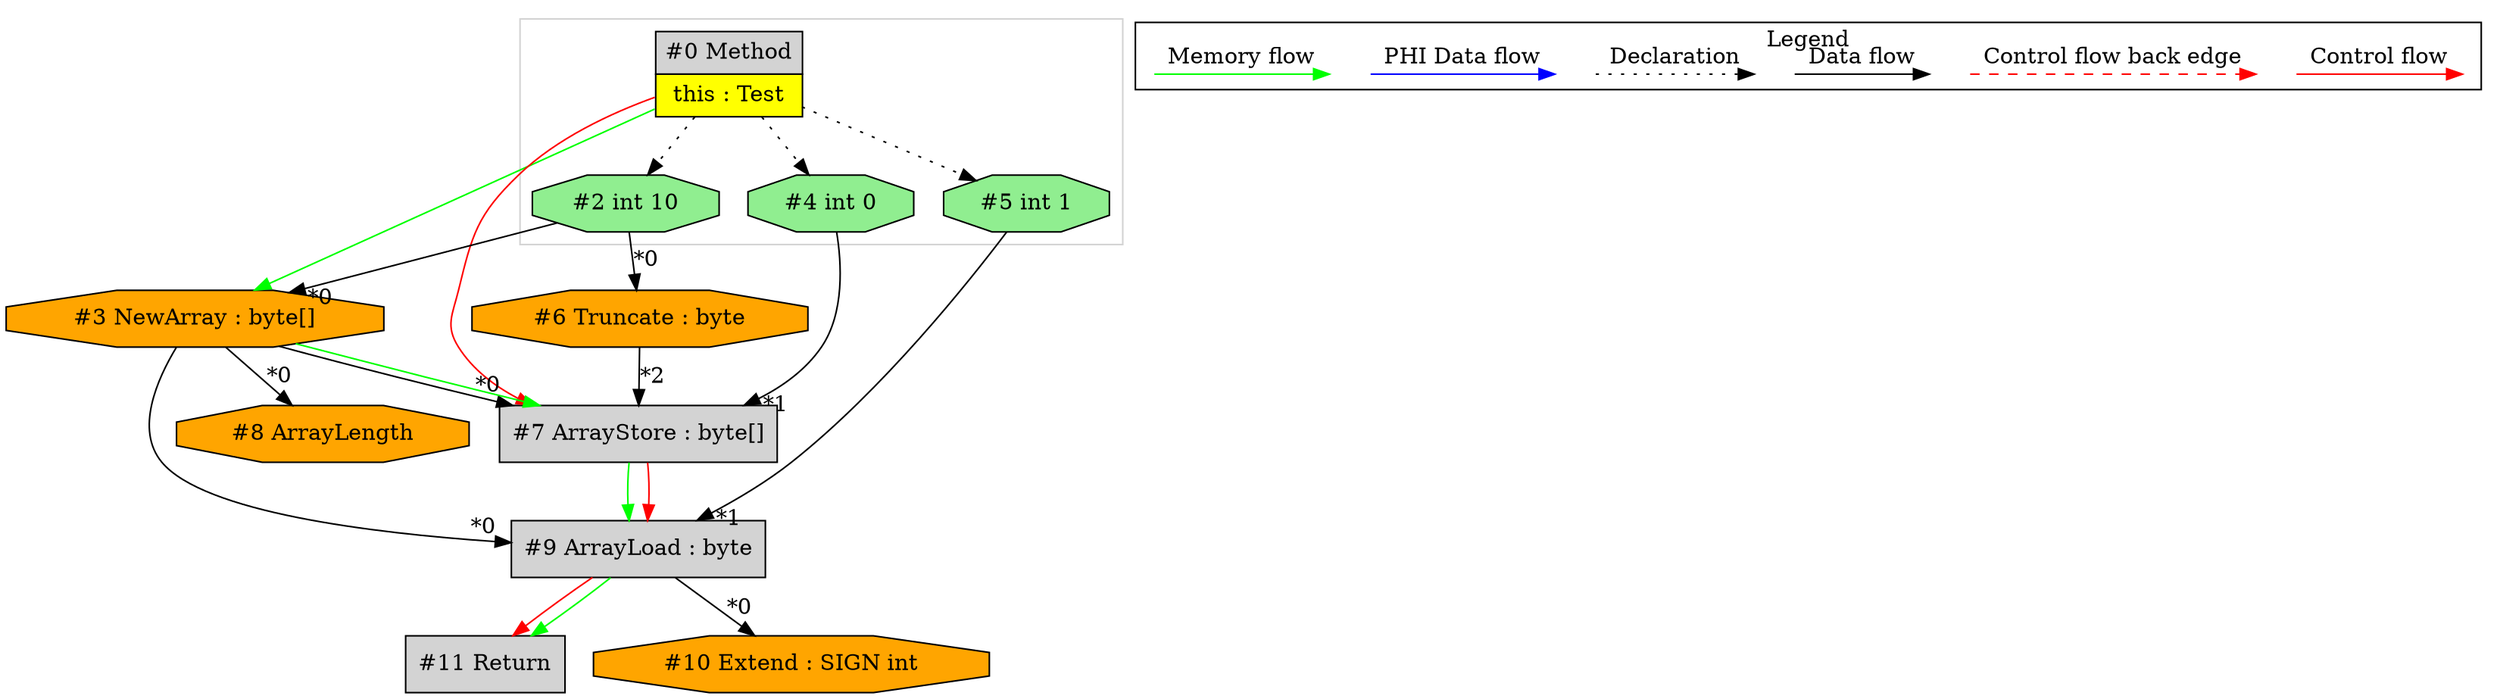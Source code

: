 digraph {
 ordering="in";
 node0[margin="0", label=<<table border="0" cellborder="1" cellspacing="0" cellpadding="5"><tr><td colspan="1">#0 Method</td></tr><tr><td port="prj1" bgcolor="yellow">this : Test</td></tr></table>>,shape=none, fillcolor=lightgrey, style=filled];
 node5[label="#5 int 1",shape=octagon, fillcolor=lightgreen, style=filled];
 node0 -> node5[style=dotted];
 node9[label="#9 ArrayLoad : byte",shape=box, fillcolor=lightgrey, style=filled];
 node3 -> node9[headlabel="*0", labeldistance=2];
 node5 -> node9[headlabel="*1", labeldistance=2];
 node7 -> node9[labeldistance=2, color=green, constraint=false];
 node7 -> node9[labeldistance=2, color=red, fontcolor=red];
 node7[label="#7 ArrayStore : byte[]",shape=box, fillcolor=lightgrey, style=filled];
 node3 -> node7[headlabel="*0", labeldistance=2];
 node4 -> node7[headlabel="*1", labeldistance=2];
 node6 -> node7[headlabel="*2", labeldistance=2];
 node3 -> node7[labeldistance=2, color=green, constraint=false];
 node0 -> node7[labeldistance=2, color=red, fontcolor=red];
 node3[label="#3 NewArray : byte[]",shape=octagon, fillcolor=orange, style=filled];
 node2 -> node3[headlabel="*0", labeldistance=2];
 node0 -> node3[labeldistance=2, color=green, constraint=false];
 node2[label="#2 int 10",shape=octagon, fillcolor=lightgreen, style=filled];
 node0 -> node2[style=dotted];
 node6[label="#6 Truncate : byte",shape=octagon, fillcolor=orange, style=filled];
 node2 -> node6[headlabel="*0", labeldistance=2];
 node8[label="#8 ArrayLength",shape=octagon, fillcolor=orange, style=filled];
 node3 -> node8[headlabel="*0", labeldistance=2];
 node4[label="#4 int 0",shape=octagon, fillcolor=lightgreen, style=filled];
 node0 -> node4[style=dotted];
 node11[label="#11 Return",shape=box, fillcolor=lightgrey, style=filled];
 node9 -> node11[labeldistance=2, color=red, fontcolor=red];
 node9 -> node11[labeldistance=2, color=green, constraint=false];
 node10[label="#10 Extend : SIGN int",shape=octagon, fillcolor=orange, style=filled];
 node9 -> node10[headlabel="*0", labeldistance=2];
 subgraph cluster_0 {
  color=lightgray;
  node0;
  node2;
  node4;
  node5;
 }
 subgraph cluster_000 {
  label = "Legend";
  node [shape=point]
  {
   rank=same;
   c0 [style = invis];
   c1 [style = invis];
   c2 [style = invis];
   c3 [style = invis];
   d0 [style = invis];
   d1 [style = invis];
   d2 [style = invis];
   d3 [style = invis];
   d4 [style = invis];
   d5 [style = invis];
   d6 [style = invis];
   d7 [style = invis];
  }
  c0 -> c1 [label="Control flow", style=solid, color=red]
  c2 -> c3 [label="Control flow back edge", style=dashed, color=red]
  d0 -> d1 [label="Data flow"]
  d2 -> d3 [label="Declaration", style=dotted]
  d4 -> d5 [label="PHI Data flow", color=blue]
  d6 -> d7 [label="Memory flow", color=green]
 }

}
